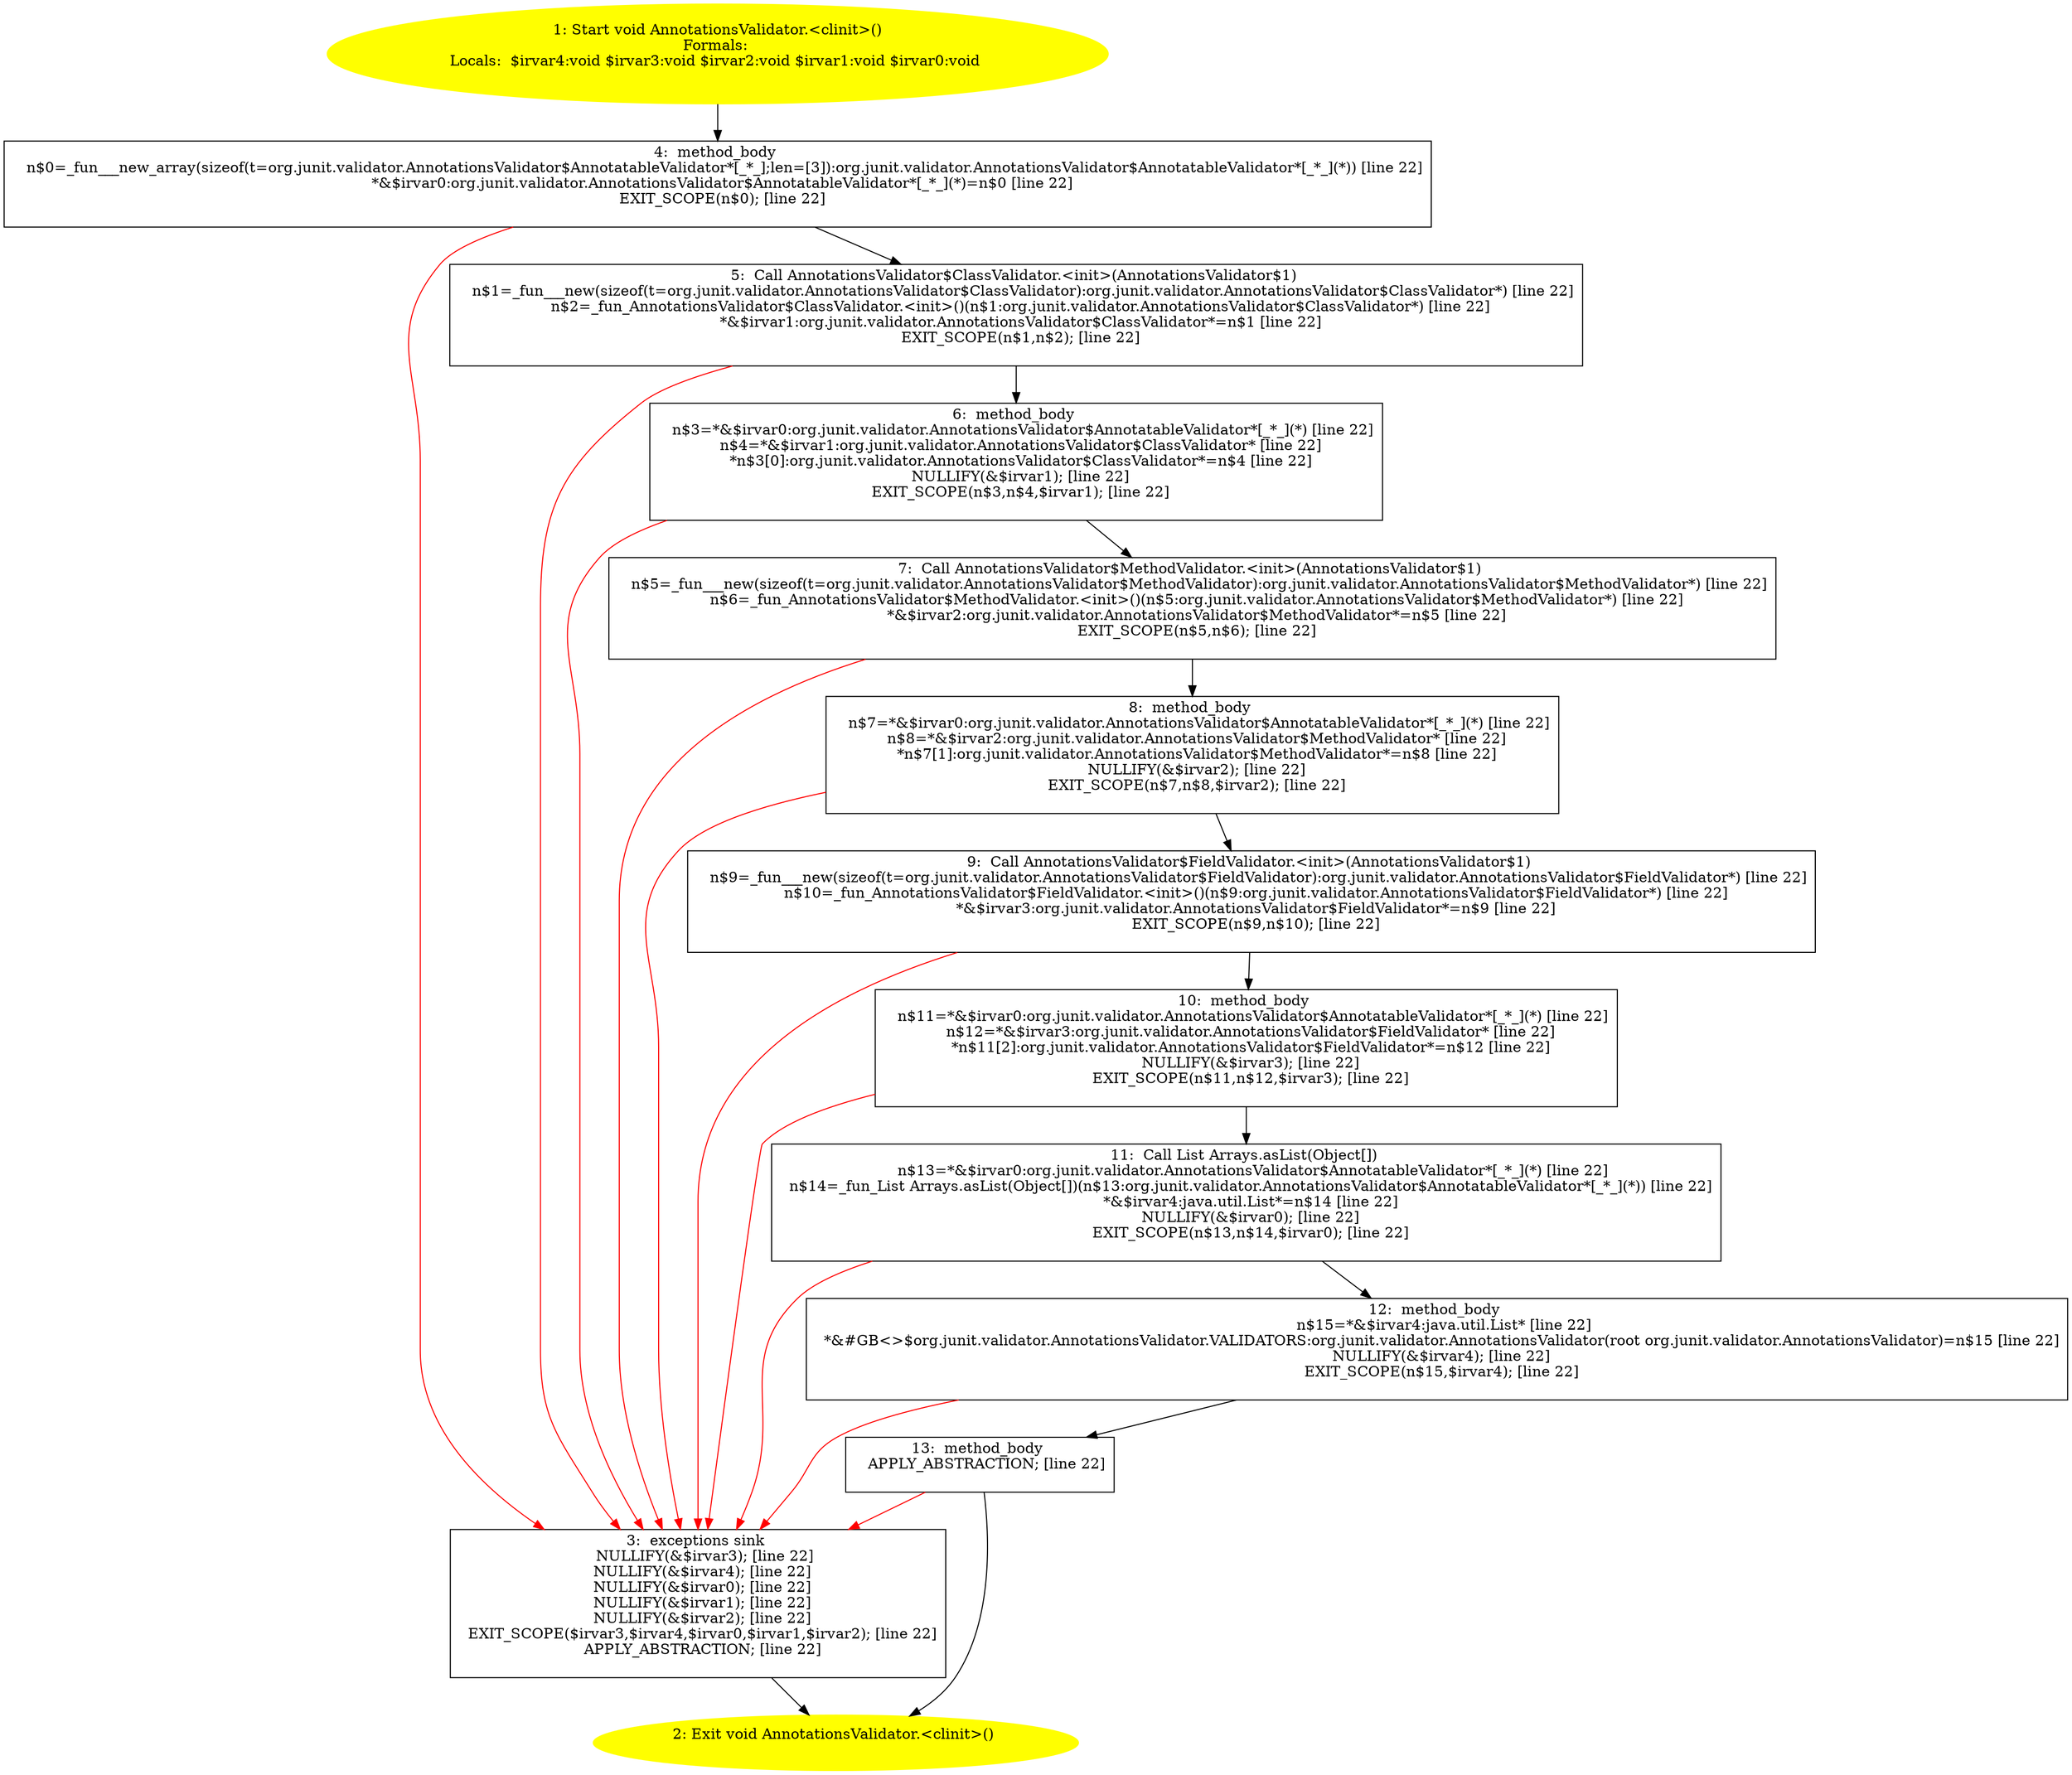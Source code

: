 /* @generated */
digraph cfg {
"org.junit.validator.AnnotationsValidator.<clinit>():void.7958697267f67e51b7878b2b8e242244_1" [label="1: Start void AnnotationsValidator.<clinit>()\nFormals: \nLocals:  $irvar4:void $irvar3:void $irvar2:void $irvar1:void $irvar0:void \n  " color=yellow style=filled]
	

	 "org.junit.validator.AnnotationsValidator.<clinit>():void.7958697267f67e51b7878b2b8e242244_1" -> "org.junit.validator.AnnotationsValidator.<clinit>():void.7958697267f67e51b7878b2b8e242244_4" ;
"org.junit.validator.AnnotationsValidator.<clinit>():void.7958697267f67e51b7878b2b8e242244_2" [label="2: Exit void AnnotationsValidator.<clinit>() \n  " color=yellow style=filled]
	

"org.junit.validator.AnnotationsValidator.<clinit>():void.7958697267f67e51b7878b2b8e242244_3" [label="3:  exceptions sink \n   NULLIFY(&$irvar3); [line 22]\n  NULLIFY(&$irvar4); [line 22]\n  NULLIFY(&$irvar0); [line 22]\n  NULLIFY(&$irvar1); [line 22]\n  NULLIFY(&$irvar2); [line 22]\n  EXIT_SCOPE($irvar3,$irvar4,$irvar0,$irvar1,$irvar2); [line 22]\n  APPLY_ABSTRACTION; [line 22]\n " shape="box"]
	

	 "org.junit.validator.AnnotationsValidator.<clinit>():void.7958697267f67e51b7878b2b8e242244_3" -> "org.junit.validator.AnnotationsValidator.<clinit>():void.7958697267f67e51b7878b2b8e242244_2" ;
"org.junit.validator.AnnotationsValidator.<clinit>():void.7958697267f67e51b7878b2b8e242244_4" [label="4:  method_body \n   n$0=_fun___new_array(sizeof(t=org.junit.validator.AnnotationsValidator$AnnotatableValidator*[_*_];len=[3]):org.junit.validator.AnnotationsValidator$AnnotatableValidator*[_*_](*)) [line 22]\n  *&$irvar0:org.junit.validator.AnnotationsValidator$AnnotatableValidator*[_*_](*)=n$0 [line 22]\n  EXIT_SCOPE(n$0); [line 22]\n " shape="box"]
	

	 "org.junit.validator.AnnotationsValidator.<clinit>():void.7958697267f67e51b7878b2b8e242244_4" -> "org.junit.validator.AnnotationsValidator.<clinit>():void.7958697267f67e51b7878b2b8e242244_5" ;
	 "org.junit.validator.AnnotationsValidator.<clinit>():void.7958697267f67e51b7878b2b8e242244_4" -> "org.junit.validator.AnnotationsValidator.<clinit>():void.7958697267f67e51b7878b2b8e242244_3" [color="red" ];
"org.junit.validator.AnnotationsValidator.<clinit>():void.7958697267f67e51b7878b2b8e242244_5" [label="5:  Call AnnotationsValidator$ClassValidator.<init>(AnnotationsValidator$1) \n   n$1=_fun___new(sizeof(t=org.junit.validator.AnnotationsValidator$ClassValidator):org.junit.validator.AnnotationsValidator$ClassValidator*) [line 22]\n  n$2=_fun_AnnotationsValidator$ClassValidator.<init>()(n$1:org.junit.validator.AnnotationsValidator$ClassValidator*) [line 22]\n  *&$irvar1:org.junit.validator.AnnotationsValidator$ClassValidator*=n$1 [line 22]\n  EXIT_SCOPE(n$1,n$2); [line 22]\n " shape="box"]
	

	 "org.junit.validator.AnnotationsValidator.<clinit>():void.7958697267f67e51b7878b2b8e242244_5" -> "org.junit.validator.AnnotationsValidator.<clinit>():void.7958697267f67e51b7878b2b8e242244_6" ;
	 "org.junit.validator.AnnotationsValidator.<clinit>():void.7958697267f67e51b7878b2b8e242244_5" -> "org.junit.validator.AnnotationsValidator.<clinit>():void.7958697267f67e51b7878b2b8e242244_3" [color="red" ];
"org.junit.validator.AnnotationsValidator.<clinit>():void.7958697267f67e51b7878b2b8e242244_6" [label="6:  method_body \n   n$3=*&$irvar0:org.junit.validator.AnnotationsValidator$AnnotatableValidator*[_*_](*) [line 22]\n  n$4=*&$irvar1:org.junit.validator.AnnotationsValidator$ClassValidator* [line 22]\n  *n$3[0]:org.junit.validator.AnnotationsValidator$ClassValidator*=n$4 [line 22]\n  NULLIFY(&$irvar1); [line 22]\n  EXIT_SCOPE(n$3,n$4,$irvar1); [line 22]\n " shape="box"]
	

	 "org.junit.validator.AnnotationsValidator.<clinit>():void.7958697267f67e51b7878b2b8e242244_6" -> "org.junit.validator.AnnotationsValidator.<clinit>():void.7958697267f67e51b7878b2b8e242244_7" ;
	 "org.junit.validator.AnnotationsValidator.<clinit>():void.7958697267f67e51b7878b2b8e242244_6" -> "org.junit.validator.AnnotationsValidator.<clinit>():void.7958697267f67e51b7878b2b8e242244_3" [color="red" ];
"org.junit.validator.AnnotationsValidator.<clinit>():void.7958697267f67e51b7878b2b8e242244_7" [label="7:  Call AnnotationsValidator$MethodValidator.<init>(AnnotationsValidator$1) \n   n$5=_fun___new(sizeof(t=org.junit.validator.AnnotationsValidator$MethodValidator):org.junit.validator.AnnotationsValidator$MethodValidator*) [line 22]\n  n$6=_fun_AnnotationsValidator$MethodValidator.<init>()(n$5:org.junit.validator.AnnotationsValidator$MethodValidator*) [line 22]\n  *&$irvar2:org.junit.validator.AnnotationsValidator$MethodValidator*=n$5 [line 22]\n  EXIT_SCOPE(n$5,n$6); [line 22]\n " shape="box"]
	

	 "org.junit.validator.AnnotationsValidator.<clinit>():void.7958697267f67e51b7878b2b8e242244_7" -> "org.junit.validator.AnnotationsValidator.<clinit>():void.7958697267f67e51b7878b2b8e242244_8" ;
	 "org.junit.validator.AnnotationsValidator.<clinit>():void.7958697267f67e51b7878b2b8e242244_7" -> "org.junit.validator.AnnotationsValidator.<clinit>():void.7958697267f67e51b7878b2b8e242244_3" [color="red" ];
"org.junit.validator.AnnotationsValidator.<clinit>():void.7958697267f67e51b7878b2b8e242244_8" [label="8:  method_body \n   n$7=*&$irvar0:org.junit.validator.AnnotationsValidator$AnnotatableValidator*[_*_](*) [line 22]\n  n$8=*&$irvar2:org.junit.validator.AnnotationsValidator$MethodValidator* [line 22]\n  *n$7[1]:org.junit.validator.AnnotationsValidator$MethodValidator*=n$8 [line 22]\n  NULLIFY(&$irvar2); [line 22]\n  EXIT_SCOPE(n$7,n$8,$irvar2); [line 22]\n " shape="box"]
	

	 "org.junit.validator.AnnotationsValidator.<clinit>():void.7958697267f67e51b7878b2b8e242244_8" -> "org.junit.validator.AnnotationsValidator.<clinit>():void.7958697267f67e51b7878b2b8e242244_9" ;
	 "org.junit.validator.AnnotationsValidator.<clinit>():void.7958697267f67e51b7878b2b8e242244_8" -> "org.junit.validator.AnnotationsValidator.<clinit>():void.7958697267f67e51b7878b2b8e242244_3" [color="red" ];
"org.junit.validator.AnnotationsValidator.<clinit>():void.7958697267f67e51b7878b2b8e242244_9" [label="9:  Call AnnotationsValidator$FieldValidator.<init>(AnnotationsValidator$1) \n   n$9=_fun___new(sizeof(t=org.junit.validator.AnnotationsValidator$FieldValidator):org.junit.validator.AnnotationsValidator$FieldValidator*) [line 22]\n  n$10=_fun_AnnotationsValidator$FieldValidator.<init>()(n$9:org.junit.validator.AnnotationsValidator$FieldValidator*) [line 22]\n  *&$irvar3:org.junit.validator.AnnotationsValidator$FieldValidator*=n$9 [line 22]\n  EXIT_SCOPE(n$9,n$10); [line 22]\n " shape="box"]
	

	 "org.junit.validator.AnnotationsValidator.<clinit>():void.7958697267f67e51b7878b2b8e242244_9" -> "org.junit.validator.AnnotationsValidator.<clinit>():void.7958697267f67e51b7878b2b8e242244_10" ;
	 "org.junit.validator.AnnotationsValidator.<clinit>():void.7958697267f67e51b7878b2b8e242244_9" -> "org.junit.validator.AnnotationsValidator.<clinit>():void.7958697267f67e51b7878b2b8e242244_3" [color="red" ];
"org.junit.validator.AnnotationsValidator.<clinit>():void.7958697267f67e51b7878b2b8e242244_10" [label="10:  method_body \n   n$11=*&$irvar0:org.junit.validator.AnnotationsValidator$AnnotatableValidator*[_*_](*) [line 22]\n  n$12=*&$irvar3:org.junit.validator.AnnotationsValidator$FieldValidator* [line 22]\n  *n$11[2]:org.junit.validator.AnnotationsValidator$FieldValidator*=n$12 [line 22]\n  NULLIFY(&$irvar3); [line 22]\n  EXIT_SCOPE(n$11,n$12,$irvar3); [line 22]\n " shape="box"]
	

	 "org.junit.validator.AnnotationsValidator.<clinit>():void.7958697267f67e51b7878b2b8e242244_10" -> "org.junit.validator.AnnotationsValidator.<clinit>():void.7958697267f67e51b7878b2b8e242244_11" ;
	 "org.junit.validator.AnnotationsValidator.<clinit>():void.7958697267f67e51b7878b2b8e242244_10" -> "org.junit.validator.AnnotationsValidator.<clinit>():void.7958697267f67e51b7878b2b8e242244_3" [color="red" ];
"org.junit.validator.AnnotationsValidator.<clinit>():void.7958697267f67e51b7878b2b8e242244_11" [label="11:  Call List Arrays.asList(Object[]) \n   n$13=*&$irvar0:org.junit.validator.AnnotationsValidator$AnnotatableValidator*[_*_](*) [line 22]\n  n$14=_fun_List Arrays.asList(Object[])(n$13:org.junit.validator.AnnotationsValidator$AnnotatableValidator*[_*_](*)) [line 22]\n  *&$irvar4:java.util.List*=n$14 [line 22]\n  NULLIFY(&$irvar0); [line 22]\n  EXIT_SCOPE(n$13,n$14,$irvar0); [line 22]\n " shape="box"]
	

	 "org.junit.validator.AnnotationsValidator.<clinit>():void.7958697267f67e51b7878b2b8e242244_11" -> "org.junit.validator.AnnotationsValidator.<clinit>():void.7958697267f67e51b7878b2b8e242244_12" ;
	 "org.junit.validator.AnnotationsValidator.<clinit>():void.7958697267f67e51b7878b2b8e242244_11" -> "org.junit.validator.AnnotationsValidator.<clinit>():void.7958697267f67e51b7878b2b8e242244_3" [color="red" ];
"org.junit.validator.AnnotationsValidator.<clinit>():void.7958697267f67e51b7878b2b8e242244_12" [label="12:  method_body \n   n$15=*&$irvar4:java.util.List* [line 22]\n  *&#GB<>$org.junit.validator.AnnotationsValidator.VALIDATORS:org.junit.validator.AnnotationsValidator(root org.junit.validator.AnnotationsValidator)=n$15 [line 22]\n  NULLIFY(&$irvar4); [line 22]\n  EXIT_SCOPE(n$15,$irvar4); [line 22]\n " shape="box"]
	

	 "org.junit.validator.AnnotationsValidator.<clinit>():void.7958697267f67e51b7878b2b8e242244_12" -> "org.junit.validator.AnnotationsValidator.<clinit>():void.7958697267f67e51b7878b2b8e242244_13" ;
	 "org.junit.validator.AnnotationsValidator.<clinit>():void.7958697267f67e51b7878b2b8e242244_12" -> "org.junit.validator.AnnotationsValidator.<clinit>():void.7958697267f67e51b7878b2b8e242244_3" [color="red" ];
"org.junit.validator.AnnotationsValidator.<clinit>():void.7958697267f67e51b7878b2b8e242244_13" [label="13:  method_body \n   APPLY_ABSTRACTION; [line 22]\n " shape="box"]
	

	 "org.junit.validator.AnnotationsValidator.<clinit>():void.7958697267f67e51b7878b2b8e242244_13" -> "org.junit.validator.AnnotationsValidator.<clinit>():void.7958697267f67e51b7878b2b8e242244_2" ;
	 "org.junit.validator.AnnotationsValidator.<clinit>():void.7958697267f67e51b7878b2b8e242244_13" -> "org.junit.validator.AnnotationsValidator.<clinit>():void.7958697267f67e51b7878b2b8e242244_3" [color="red" ];
}
